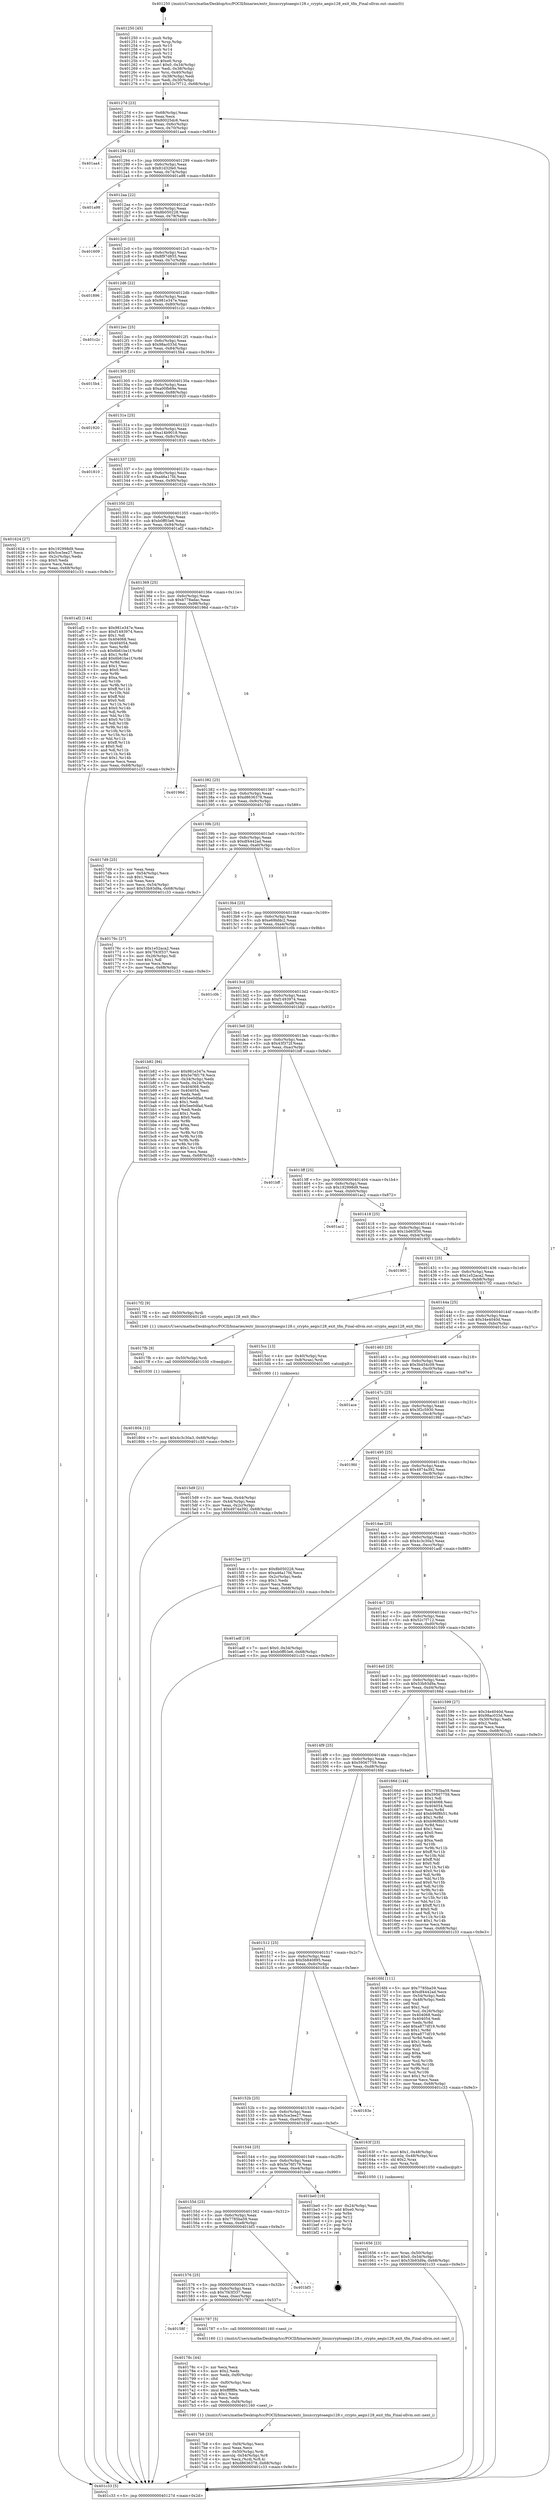 digraph "0x401250" {
  label = "0x401250 (/mnt/c/Users/mathe/Desktop/tcc/POCII/binaries/extr_linuxcryptoaegis128.c_crypto_aegis128_exit_tfm_Final-ollvm.out::main(0))"
  labelloc = "t"
  node[shape=record]

  Entry [label="",width=0.3,height=0.3,shape=circle,fillcolor=black,style=filled]
  "0x40127d" [label="{
     0x40127d [23]\l
     | [instrs]\l
     &nbsp;&nbsp;0x40127d \<+3\>: mov -0x68(%rbp),%eax\l
     &nbsp;&nbsp;0x401280 \<+2\>: mov %eax,%ecx\l
     &nbsp;&nbsp;0x401282 \<+6\>: sub $0x80025dc6,%ecx\l
     &nbsp;&nbsp;0x401288 \<+3\>: mov %eax,-0x6c(%rbp)\l
     &nbsp;&nbsp;0x40128b \<+3\>: mov %ecx,-0x70(%rbp)\l
     &nbsp;&nbsp;0x40128e \<+6\>: je 0000000000401aa4 \<main+0x854\>\l
  }"]
  "0x401aa4" [label="{
     0x401aa4\l
  }", style=dashed]
  "0x401294" [label="{
     0x401294 [22]\l
     | [instrs]\l
     &nbsp;&nbsp;0x401294 \<+5\>: jmp 0000000000401299 \<main+0x49\>\l
     &nbsp;&nbsp;0x401299 \<+3\>: mov -0x6c(%rbp),%eax\l
     &nbsp;&nbsp;0x40129c \<+5\>: sub $0x81d32fe0,%eax\l
     &nbsp;&nbsp;0x4012a1 \<+3\>: mov %eax,-0x74(%rbp)\l
     &nbsp;&nbsp;0x4012a4 \<+6\>: je 0000000000401a98 \<main+0x848\>\l
  }"]
  Exit [label="",width=0.3,height=0.3,shape=circle,fillcolor=black,style=filled,peripheries=2]
  "0x401a98" [label="{
     0x401a98\l
  }", style=dashed]
  "0x4012aa" [label="{
     0x4012aa [22]\l
     | [instrs]\l
     &nbsp;&nbsp;0x4012aa \<+5\>: jmp 00000000004012af \<main+0x5f\>\l
     &nbsp;&nbsp;0x4012af \<+3\>: mov -0x6c(%rbp),%eax\l
     &nbsp;&nbsp;0x4012b2 \<+5\>: sub $0x8b050228,%eax\l
     &nbsp;&nbsp;0x4012b7 \<+3\>: mov %eax,-0x78(%rbp)\l
     &nbsp;&nbsp;0x4012ba \<+6\>: je 0000000000401609 \<main+0x3b9\>\l
  }"]
  "0x401804" [label="{
     0x401804 [12]\l
     | [instrs]\l
     &nbsp;&nbsp;0x401804 \<+7\>: movl $0x4c3c30a3,-0x68(%rbp)\l
     &nbsp;&nbsp;0x40180b \<+5\>: jmp 0000000000401c33 \<main+0x9e3\>\l
  }"]
  "0x401609" [label="{
     0x401609\l
  }", style=dashed]
  "0x4012c0" [label="{
     0x4012c0 [22]\l
     | [instrs]\l
     &nbsp;&nbsp;0x4012c0 \<+5\>: jmp 00000000004012c5 \<main+0x75\>\l
     &nbsp;&nbsp;0x4012c5 \<+3\>: mov -0x6c(%rbp),%eax\l
     &nbsp;&nbsp;0x4012c8 \<+5\>: sub $0x8f97d855,%eax\l
     &nbsp;&nbsp;0x4012cd \<+3\>: mov %eax,-0x7c(%rbp)\l
     &nbsp;&nbsp;0x4012d0 \<+6\>: je 0000000000401896 \<main+0x646\>\l
  }"]
  "0x4017fb" [label="{
     0x4017fb [9]\l
     | [instrs]\l
     &nbsp;&nbsp;0x4017fb \<+4\>: mov -0x50(%rbp),%rdi\l
     &nbsp;&nbsp;0x4017ff \<+5\>: call 0000000000401030 \<free@plt\>\l
     | [calls]\l
     &nbsp;&nbsp;0x401030 \{1\} (unknown)\l
  }"]
  "0x401896" [label="{
     0x401896\l
  }", style=dashed]
  "0x4012d6" [label="{
     0x4012d6 [22]\l
     | [instrs]\l
     &nbsp;&nbsp;0x4012d6 \<+5\>: jmp 00000000004012db \<main+0x8b\>\l
     &nbsp;&nbsp;0x4012db \<+3\>: mov -0x6c(%rbp),%eax\l
     &nbsp;&nbsp;0x4012de \<+5\>: sub $0x981e347e,%eax\l
     &nbsp;&nbsp;0x4012e3 \<+3\>: mov %eax,-0x80(%rbp)\l
     &nbsp;&nbsp;0x4012e6 \<+6\>: je 0000000000401c2c \<main+0x9dc\>\l
  }"]
  "0x4017b8" [label="{
     0x4017b8 [33]\l
     | [instrs]\l
     &nbsp;&nbsp;0x4017b8 \<+6\>: mov -0xf4(%rbp),%ecx\l
     &nbsp;&nbsp;0x4017be \<+3\>: imul %eax,%ecx\l
     &nbsp;&nbsp;0x4017c1 \<+4\>: mov -0x50(%rbp),%rdi\l
     &nbsp;&nbsp;0x4017c5 \<+4\>: movslq -0x54(%rbp),%r8\l
     &nbsp;&nbsp;0x4017c9 \<+4\>: mov %ecx,(%rdi,%r8,4)\l
     &nbsp;&nbsp;0x4017cd \<+7\>: movl $0xd8636378,-0x68(%rbp)\l
     &nbsp;&nbsp;0x4017d4 \<+5\>: jmp 0000000000401c33 \<main+0x9e3\>\l
  }"]
  "0x401c2c" [label="{
     0x401c2c\l
  }", style=dashed]
  "0x4012ec" [label="{
     0x4012ec [25]\l
     | [instrs]\l
     &nbsp;&nbsp;0x4012ec \<+5\>: jmp 00000000004012f1 \<main+0xa1\>\l
     &nbsp;&nbsp;0x4012f1 \<+3\>: mov -0x6c(%rbp),%eax\l
     &nbsp;&nbsp;0x4012f4 \<+5\>: sub $0x98ac033d,%eax\l
     &nbsp;&nbsp;0x4012f9 \<+6\>: mov %eax,-0x84(%rbp)\l
     &nbsp;&nbsp;0x4012ff \<+6\>: je 00000000004015b4 \<main+0x364\>\l
  }"]
  "0x40178c" [label="{
     0x40178c [44]\l
     | [instrs]\l
     &nbsp;&nbsp;0x40178c \<+2\>: xor %ecx,%ecx\l
     &nbsp;&nbsp;0x40178e \<+5\>: mov $0x2,%edx\l
     &nbsp;&nbsp;0x401793 \<+6\>: mov %edx,-0xf0(%rbp)\l
     &nbsp;&nbsp;0x401799 \<+1\>: cltd\l
     &nbsp;&nbsp;0x40179a \<+6\>: mov -0xf0(%rbp),%esi\l
     &nbsp;&nbsp;0x4017a0 \<+2\>: idiv %esi\l
     &nbsp;&nbsp;0x4017a2 \<+6\>: imul $0xfffffffe,%edx,%edx\l
     &nbsp;&nbsp;0x4017a8 \<+3\>: sub $0x1,%ecx\l
     &nbsp;&nbsp;0x4017ab \<+2\>: sub %ecx,%edx\l
     &nbsp;&nbsp;0x4017ad \<+6\>: mov %edx,-0xf4(%rbp)\l
     &nbsp;&nbsp;0x4017b3 \<+5\>: call 0000000000401160 \<next_i\>\l
     | [calls]\l
     &nbsp;&nbsp;0x401160 \{1\} (/mnt/c/Users/mathe/Desktop/tcc/POCII/binaries/extr_linuxcryptoaegis128.c_crypto_aegis128_exit_tfm_Final-ollvm.out::next_i)\l
  }"]
  "0x4015b4" [label="{
     0x4015b4\l
  }", style=dashed]
  "0x401305" [label="{
     0x401305 [25]\l
     | [instrs]\l
     &nbsp;&nbsp;0x401305 \<+5\>: jmp 000000000040130a \<main+0xba\>\l
     &nbsp;&nbsp;0x40130a \<+3\>: mov -0x6c(%rbp),%eax\l
     &nbsp;&nbsp;0x40130d \<+5\>: sub $0xa00fb69e,%eax\l
     &nbsp;&nbsp;0x401312 \<+6\>: mov %eax,-0x88(%rbp)\l
     &nbsp;&nbsp;0x401318 \<+6\>: je 0000000000401920 \<main+0x6d0\>\l
  }"]
  "0x40158f" [label="{
     0x40158f\l
  }", style=dashed]
  "0x401920" [label="{
     0x401920\l
  }", style=dashed]
  "0x40131e" [label="{
     0x40131e [25]\l
     | [instrs]\l
     &nbsp;&nbsp;0x40131e \<+5\>: jmp 0000000000401323 \<main+0xd3\>\l
     &nbsp;&nbsp;0x401323 \<+3\>: mov -0x6c(%rbp),%eax\l
     &nbsp;&nbsp;0x401326 \<+5\>: sub $0xa14b9018,%eax\l
     &nbsp;&nbsp;0x40132b \<+6\>: mov %eax,-0x8c(%rbp)\l
     &nbsp;&nbsp;0x401331 \<+6\>: je 0000000000401810 \<main+0x5c0\>\l
  }"]
  "0x401787" [label="{
     0x401787 [5]\l
     | [instrs]\l
     &nbsp;&nbsp;0x401787 \<+5\>: call 0000000000401160 \<next_i\>\l
     | [calls]\l
     &nbsp;&nbsp;0x401160 \{1\} (/mnt/c/Users/mathe/Desktop/tcc/POCII/binaries/extr_linuxcryptoaegis128.c_crypto_aegis128_exit_tfm_Final-ollvm.out::next_i)\l
  }"]
  "0x401810" [label="{
     0x401810\l
  }", style=dashed]
  "0x401337" [label="{
     0x401337 [25]\l
     | [instrs]\l
     &nbsp;&nbsp;0x401337 \<+5\>: jmp 000000000040133c \<main+0xec\>\l
     &nbsp;&nbsp;0x40133c \<+3\>: mov -0x6c(%rbp),%eax\l
     &nbsp;&nbsp;0x40133f \<+5\>: sub $0xa46a17fd,%eax\l
     &nbsp;&nbsp;0x401344 \<+6\>: mov %eax,-0x90(%rbp)\l
     &nbsp;&nbsp;0x40134a \<+6\>: je 0000000000401624 \<main+0x3d4\>\l
  }"]
  "0x401576" [label="{
     0x401576 [25]\l
     | [instrs]\l
     &nbsp;&nbsp;0x401576 \<+5\>: jmp 000000000040157b \<main+0x32b\>\l
     &nbsp;&nbsp;0x40157b \<+3\>: mov -0x6c(%rbp),%eax\l
     &nbsp;&nbsp;0x40157e \<+5\>: sub $0x7f43f337,%eax\l
     &nbsp;&nbsp;0x401583 \<+6\>: mov %eax,-0xec(%rbp)\l
     &nbsp;&nbsp;0x401589 \<+6\>: je 0000000000401787 \<main+0x537\>\l
  }"]
  "0x401624" [label="{
     0x401624 [27]\l
     | [instrs]\l
     &nbsp;&nbsp;0x401624 \<+5\>: mov $0x192998d9,%eax\l
     &nbsp;&nbsp;0x401629 \<+5\>: mov $0x5ce3ee27,%ecx\l
     &nbsp;&nbsp;0x40162e \<+3\>: mov -0x2c(%rbp),%edx\l
     &nbsp;&nbsp;0x401631 \<+3\>: cmp $0x0,%edx\l
     &nbsp;&nbsp;0x401634 \<+3\>: cmove %ecx,%eax\l
     &nbsp;&nbsp;0x401637 \<+3\>: mov %eax,-0x68(%rbp)\l
     &nbsp;&nbsp;0x40163a \<+5\>: jmp 0000000000401c33 \<main+0x9e3\>\l
  }"]
  "0x401350" [label="{
     0x401350 [25]\l
     | [instrs]\l
     &nbsp;&nbsp;0x401350 \<+5\>: jmp 0000000000401355 \<main+0x105\>\l
     &nbsp;&nbsp;0x401355 \<+3\>: mov -0x6c(%rbp),%eax\l
     &nbsp;&nbsp;0x401358 \<+5\>: sub $0xb0ff03e6,%eax\l
     &nbsp;&nbsp;0x40135d \<+6\>: mov %eax,-0x94(%rbp)\l
     &nbsp;&nbsp;0x401363 \<+6\>: je 0000000000401af2 \<main+0x8a2\>\l
  }"]
  "0x401bf3" [label="{
     0x401bf3\l
  }", style=dashed]
  "0x401af2" [label="{
     0x401af2 [144]\l
     | [instrs]\l
     &nbsp;&nbsp;0x401af2 \<+5\>: mov $0x981e347e,%eax\l
     &nbsp;&nbsp;0x401af7 \<+5\>: mov $0xf1493974,%ecx\l
     &nbsp;&nbsp;0x401afc \<+2\>: mov $0x1,%dl\l
     &nbsp;&nbsp;0x401afe \<+7\>: mov 0x404068,%esi\l
     &nbsp;&nbsp;0x401b05 \<+7\>: mov 0x404054,%edi\l
     &nbsp;&nbsp;0x401b0c \<+3\>: mov %esi,%r8d\l
     &nbsp;&nbsp;0x401b0f \<+7\>: sub $0x6b61be1f,%r8d\l
     &nbsp;&nbsp;0x401b16 \<+4\>: sub $0x1,%r8d\l
     &nbsp;&nbsp;0x401b1a \<+7\>: add $0x6b61be1f,%r8d\l
     &nbsp;&nbsp;0x401b21 \<+4\>: imul %r8d,%esi\l
     &nbsp;&nbsp;0x401b25 \<+3\>: and $0x1,%esi\l
     &nbsp;&nbsp;0x401b28 \<+3\>: cmp $0x0,%esi\l
     &nbsp;&nbsp;0x401b2b \<+4\>: sete %r9b\l
     &nbsp;&nbsp;0x401b2f \<+3\>: cmp $0xa,%edi\l
     &nbsp;&nbsp;0x401b32 \<+4\>: setl %r10b\l
     &nbsp;&nbsp;0x401b36 \<+3\>: mov %r9b,%r11b\l
     &nbsp;&nbsp;0x401b39 \<+4\>: xor $0xff,%r11b\l
     &nbsp;&nbsp;0x401b3d \<+3\>: mov %r10b,%bl\l
     &nbsp;&nbsp;0x401b40 \<+3\>: xor $0xff,%bl\l
     &nbsp;&nbsp;0x401b43 \<+3\>: xor $0x0,%dl\l
     &nbsp;&nbsp;0x401b46 \<+3\>: mov %r11b,%r14b\l
     &nbsp;&nbsp;0x401b49 \<+4\>: and $0x0,%r14b\l
     &nbsp;&nbsp;0x401b4d \<+3\>: and %dl,%r9b\l
     &nbsp;&nbsp;0x401b50 \<+3\>: mov %bl,%r15b\l
     &nbsp;&nbsp;0x401b53 \<+4\>: and $0x0,%r15b\l
     &nbsp;&nbsp;0x401b57 \<+3\>: and %dl,%r10b\l
     &nbsp;&nbsp;0x401b5a \<+3\>: or %r9b,%r14b\l
     &nbsp;&nbsp;0x401b5d \<+3\>: or %r10b,%r15b\l
     &nbsp;&nbsp;0x401b60 \<+3\>: xor %r15b,%r14b\l
     &nbsp;&nbsp;0x401b63 \<+3\>: or %bl,%r11b\l
     &nbsp;&nbsp;0x401b66 \<+4\>: xor $0xff,%r11b\l
     &nbsp;&nbsp;0x401b6a \<+3\>: or $0x0,%dl\l
     &nbsp;&nbsp;0x401b6d \<+3\>: and %dl,%r11b\l
     &nbsp;&nbsp;0x401b70 \<+3\>: or %r11b,%r14b\l
     &nbsp;&nbsp;0x401b73 \<+4\>: test $0x1,%r14b\l
     &nbsp;&nbsp;0x401b77 \<+3\>: cmovne %ecx,%eax\l
     &nbsp;&nbsp;0x401b7a \<+3\>: mov %eax,-0x68(%rbp)\l
     &nbsp;&nbsp;0x401b7d \<+5\>: jmp 0000000000401c33 \<main+0x9e3\>\l
  }"]
  "0x401369" [label="{
     0x401369 [25]\l
     | [instrs]\l
     &nbsp;&nbsp;0x401369 \<+5\>: jmp 000000000040136e \<main+0x11e\>\l
     &nbsp;&nbsp;0x40136e \<+3\>: mov -0x6c(%rbp),%eax\l
     &nbsp;&nbsp;0x401371 \<+5\>: sub $0xb778adac,%eax\l
     &nbsp;&nbsp;0x401376 \<+6\>: mov %eax,-0x98(%rbp)\l
     &nbsp;&nbsp;0x40137c \<+6\>: je 000000000040196d \<main+0x71d\>\l
  }"]
  "0x40155d" [label="{
     0x40155d [25]\l
     | [instrs]\l
     &nbsp;&nbsp;0x40155d \<+5\>: jmp 0000000000401562 \<main+0x312\>\l
     &nbsp;&nbsp;0x401562 \<+3\>: mov -0x6c(%rbp),%eax\l
     &nbsp;&nbsp;0x401565 \<+5\>: sub $0x7785ba59,%eax\l
     &nbsp;&nbsp;0x40156a \<+6\>: mov %eax,-0xe8(%rbp)\l
     &nbsp;&nbsp;0x401570 \<+6\>: je 0000000000401bf3 \<main+0x9a3\>\l
  }"]
  "0x40196d" [label="{
     0x40196d\l
  }", style=dashed]
  "0x401382" [label="{
     0x401382 [25]\l
     | [instrs]\l
     &nbsp;&nbsp;0x401382 \<+5\>: jmp 0000000000401387 \<main+0x137\>\l
     &nbsp;&nbsp;0x401387 \<+3\>: mov -0x6c(%rbp),%eax\l
     &nbsp;&nbsp;0x40138a \<+5\>: sub $0xd8636378,%eax\l
     &nbsp;&nbsp;0x40138f \<+6\>: mov %eax,-0x9c(%rbp)\l
     &nbsp;&nbsp;0x401395 \<+6\>: je 00000000004017d9 \<main+0x589\>\l
  }"]
  "0x401be0" [label="{
     0x401be0 [19]\l
     | [instrs]\l
     &nbsp;&nbsp;0x401be0 \<+3\>: mov -0x24(%rbp),%eax\l
     &nbsp;&nbsp;0x401be3 \<+7\>: add $0xe0,%rsp\l
     &nbsp;&nbsp;0x401bea \<+1\>: pop %rbx\l
     &nbsp;&nbsp;0x401beb \<+2\>: pop %r12\l
     &nbsp;&nbsp;0x401bed \<+2\>: pop %r14\l
     &nbsp;&nbsp;0x401bef \<+2\>: pop %r15\l
     &nbsp;&nbsp;0x401bf1 \<+1\>: pop %rbp\l
     &nbsp;&nbsp;0x401bf2 \<+1\>: ret\l
  }"]
  "0x4017d9" [label="{
     0x4017d9 [25]\l
     | [instrs]\l
     &nbsp;&nbsp;0x4017d9 \<+2\>: xor %eax,%eax\l
     &nbsp;&nbsp;0x4017db \<+3\>: mov -0x54(%rbp),%ecx\l
     &nbsp;&nbsp;0x4017de \<+3\>: sub $0x1,%eax\l
     &nbsp;&nbsp;0x4017e1 \<+2\>: sub %eax,%ecx\l
     &nbsp;&nbsp;0x4017e3 \<+3\>: mov %ecx,-0x54(%rbp)\l
     &nbsp;&nbsp;0x4017e6 \<+7\>: movl $0x53b93d9a,-0x68(%rbp)\l
     &nbsp;&nbsp;0x4017ed \<+5\>: jmp 0000000000401c33 \<main+0x9e3\>\l
  }"]
  "0x40139b" [label="{
     0x40139b [25]\l
     | [instrs]\l
     &nbsp;&nbsp;0x40139b \<+5\>: jmp 00000000004013a0 \<main+0x150\>\l
     &nbsp;&nbsp;0x4013a0 \<+3\>: mov -0x6c(%rbp),%eax\l
     &nbsp;&nbsp;0x4013a3 \<+5\>: sub $0xdf4442ad,%eax\l
     &nbsp;&nbsp;0x4013a8 \<+6\>: mov %eax,-0xa0(%rbp)\l
     &nbsp;&nbsp;0x4013ae \<+6\>: je 000000000040176c \<main+0x51c\>\l
  }"]
  "0x401656" [label="{
     0x401656 [23]\l
     | [instrs]\l
     &nbsp;&nbsp;0x401656 \<+4\>: mov %rax,-0x50(%rbp)\l
     &nbsp;&nbsp;0x40165a \<+7\>: movl $0x0,-0x54(%rbp)\l
     &nbsp;&nbsp;0x401661 \<+7\>: movl $0x53b93d9a,-0x68(%rbp)\l
     &nbsp;&nbsp;0x401668 \<+5\>: jmp 0000000000401c33 \<main+0x9e3\>\l
  }"]
  "0x40176c" [label="{
     0x40176c [27]\l
     | [instrs]\l
     &nbsp;&nbsp;0x40176c \<+5\>: mov $0x1e52aca2,%eax\l
     &nbsp;&nbsp;0x401771 \<+5\>: mov $0x7f43f337,%ecx\l
     &nbsp;&nbsp;0x401776 \<+3\>: mov -0x26(%rbp),%dl\l
     &nbsp;&nbsp;0x401779 \<+3\>: test $0x1,%dl\l
     &nbsp;&nbsp;0x40177c \<+3\>: cmovne %ecx,%eax\l
     &nbsp;&nbsp;0x40177f \<+3\>: mov %eax,-0x68(%rbp)\l
     &nbsp;&nbsp;0x401782 \<+5\>: jmp 0000000000401c33 \<main+0x9e3\>\l
  }"]
  "0x4013b4" [label="{
     0x4013b4 [25]\l
     | [instrs]\l
     &nbsp;&nbsp;0x4013b4 \<+5\>: jmp 00000000004013b9 \<main+0x169\>\l
     &nbsp;&nbsp;0x4013b9 \<+3\>: mov -0x6c(%rbp),%eax\l
     &nbsp;&nbsp;0x4013bc \<+5\>: sub $0xe69bfdc2,%eax\l
     &nbsp;&nbsp;0x4013c1 \<+6\>: mov %eax,-0xa4(%rbp)\l
     &nbsp;&nbsp;0x4013c7 \<+6\>: je 0000000000401c0b \<main+0x9bb\>\l
  }"]
  "0x401544" [label="{
     0x401544 [25]\l
     | [instrs]\l
     &nbsp;&nbsp;0x401544 \<+5\>: jmp 0000000000401549 \<main+0x2f9\>\l
     &nbsp;&nbsp;0x401549 \<+3\>: mov -0x6c(%rbp),%eax\l
     &nbsp;&nbsp;0x40154c \<+5\>: sub $0x5e76f179,%eax\l
     &nbsp;&nbsp;0x401551 \<+6\>: mov %eax,-0xe4(%rbp)\l
     &nbsp;&nbsp;0x401557 \<+6\>: je 0000000000401be0 \<main+0x990\>\l
  }"]
  "0x401c0b" [label="{
     0x401c0b\l
  }", style=dashed]
  "0x4013cd" [label="{
     0x4013cd [25]\l
     | [instrs]\l
     &nbsp;&nbsp;0x4013cd \<+5\>: jmp 00000000004013d2 \<main+0x182\>\l
     &nbsp;&nbsp;0x4013d2 \<+3\>: mov -0x6c(%rbp),%eax\l
     &nbsp;&nbsp;0x4013d5 \<+5\>: sub $0xf1493974,%eax\l
     &nbsp;&nbsp;0x4013da \<+6\>: mov %eax,-0xa8(%rbp)\l
     &nbsp;&nbsp;0x4013e0 \<+6\>: je 0000000000401b82 \<main+0x932\>\l
  }"]
  "0x40163f" [label="{
     0x40163f [23]\l
     | [instrs]\l
     &nbsp;&nbsp;0x40163f \<+7\>: movl $0x1,-0x48(%rbp)\l
     &nbsp;&nbsp;0x401646 \<+4\>: movslq -0x48(%rbp),%rax\l
     &nbsp;&nbsp;0x40164a \<+4\>: shl $0x2,%rax\l
     &nbsp;&nbsp;0x40164e \<+3\>: mov %rax,%rdi\l
     &nbsp;&nbsp;0x401651 \<+5\>: call 0000000000401050 \<malloc@plt\>\l
     | [calls]\l
     &nbsp;&nbsp;0x401050 \{1\} (unknown)\l
  }"]
  "0x401b82" [label="{
     0x401b82 [94]\l
     | [instrs]\l
     &nbsp;&nbsp;0x401b82 \<+5\>: mov $0x981e347e,%eax\l
     &nbsp;&nbsp;0x401b87 \<+5\>: mov $0x5e76f179,%ecx\l
     &nbsp;&nbsp;0x401b8c \<+3\>: mov -0x34(%rbp),%edx\l
     &nbsp;&nbsp;0x401b8f \<+3\>: mov %edx,-0x24(%rbp)\l
     &nbsp;&nbsp;0x401b92 \<+7\>: mov 0x404068,%edx\l
     &nbsp;&nbsp;0x401b99 \<+7\>: mov 0x404054,%esi\l
     &nbsp;&nbsp;0x401ba0 \<+2\>: mov %edx,%edi\l
     &nbsp;&nbsp;0x401ba2 \<+6\>: add $0x5ee0dfad,%edi\l
     &nbsp;&nbsp;0x401ba8 \<+3\>: sub $0x1,%edi\l
     &nbsp;&nbsp;0x401bab \<+6\>: sub $0x5ee0dfad,%edi\l
     &nbsp;&nbsp;0x401bb1 \<+3\>: imul %edi,%edx\l
     &nbsp;&nbsp;0x401bb4 \<+3\>: and $0x1,%edx\l
     &nbsp;&nbsp;0x401bb7 \<+3\>: cmp $0x0,%edx\l
     &nbsp;&nbsp;0x401bba \<+4\>: sete %r8b\l
     &nbsp;&nbsp;0x401bbe \<+3\>: cmp $0xa,%esi\l
     &nbsp;&nbsp;0x401bc1 \<+4\>: setl %r9b\l
     &nbsp;&nbsp;0x401bc5 \<+3\>: mov %r8b,%r10b\l
     &nbsp;&nbsp;0x401bc8 \<+3\>: and %r9b,%r10b\l
     &nbsp;&nbsp;0x401bcb \<+3\>: xor %r9b,%r8b\l
     &nbsp;&nbsp;0x401bce \<+3\>: or %r8b,%r10b\l
     &nbsp;&nbsp;0x401bd1 \<+4\>: test $0x1,%r10b\l
     &nbsp;&nbsp;0x401bd5 \<+3\>: cmovne %ecx,%eax\l
     &nbsp;&nbsp;0x401bd8 \<+3\>: mov %eax,-0x68(%rbp)\l
     &nbsp;&nbsp;0x401bdb \<+5\>: jmp 0000000000401c33 \<main+0x9e3\>\l
  }"]
  "0x4013e6" [label="{
     0x4013e6 [25]\l
     | [instrs]\l
     &nbsp;&nbsp;0x4013e6 \<+5\>: jmp 00000000004013eb \<main+0x19b\>\l
     &nbsp;&nbsp;0x4013eb \<+3\>: mov -0x6c(%rbp),%eax\l
     &nbsp;&nbsp;0x4013ee \<+5\>: sub $0x43f372f,%eax\l
     &nbsp;&nbsp;0x4013f3 \<+6\>: mov %eax,-0xac(%rbp)\l
     &nbsp;&nbsp;0x4013f9 \<+6\>: je 0000000000401bff \<main+0x9af\>\l
  }"]
  "0x40152b" [label="{
     0x40152b [25]\l
     | [instrs]\l
     &nbsp;&nbsp;0x40152b \<+5\>: jmp 0000000000401530 \<main+0x2e0\>\l
     &nbsp;&nbsp;0x401530 \<+3\>: mov -0x6c(%rbp),%eax\l
     &nbsp;&nbsp;0x401533 \<+5\>: sub $0x5ce3ee27,%eax\l
     &nbsp;&nbsp;0x401538 \<+6\>: mov %eax,-0xe0(%rbp)\l
     &nbsp;&nbsp;0x40153e \<+6\>: je 000000000040163f \<main+0x3ef\>\l
  }"]
  "0x401bff" [label="{
     0x401bff\l
  }", style=dashed]
  "0x4013ff" [label="{
     0x4013ff [25]\l
     | [instrs]\l
     &nbsp;&nbsp;0x4013ff \<+5\>: jmp 0000000000401404 \<main+0x1b4\>\l
     &nbsp;&nbsp;0x401404 \<+3\>: mov -0x6c(%rbp),%eax\l
     &nbsp;&nbsp;0x401407 \<+5\>: sub $0x192998d9,%eax\l
     &nbsp;&nbsp;0x40140c \<+6\>: mov %eax,-0xb0(%rbp)\l
     &nbsp;&nbsp;0x401412 \<+6\>: je 0000000000401ac2 \<main+0x872\>\l
  }"]
  "0x40183e" [label="{
     0x40183e\l
  }", style=dashed]
  "0x401ac2" [label="{
     0x401ac2\l
  }", style=dashed]
  "0x401418" [label="{
     0x401418 [25]\l
     | [instrs]\l
     &nbsp;&nbsp;0x401418 \<+5\>: jmp 000000000040141d \<main+0x1cd\>\l
     &nbsp;&nbsp;0x40141d \<+3\>: mov -0x6c(%rbp),%eax\l
     &nbsp;&nbsp;0x401420 \<+5\>: sub $0x1bd65f30,%eax\l
     &nbsp;&nbsp;0x401425 \<+6\>: mov %eax,-0xb4(%rbp)\l
     &nbsp;&nbsp;0x40142b \<+6\>: je 0000000000401905 \<main+0x6b5\>\l
  }"]
  "0x401512" [label="{
     0x401512 [25]\l
     | [instrs]\l
     &nbsp;&nbsp;0x401512 \<+5\>: jmp 0000000000401517 \<main+0x2c7\>\l
     &nbsp;&nbsp;0x401517 \<+3\>: mov -0x6c(%rbp),%eax\l
     &nbsp;&nbsp;0x40151a \<+5\>: sub $0x5b840895,%eax\l
     &nbsp;&nbsp;0x40151f \<+6\>: mov %eax,-0xdc(%rbp)\l
     &nbsp;&nbsp;0x401525 \<+6\>: je 000000000040183e \<main+0x5ee\>\l
  }"]
  "0x401905" [label="{
     0x401905\l
  }", style=dashed]
  "0x401431" [label="{
     0x401431 [25]\l
     | [instrs]\l
     &nbsp;&nbsp;0x401431 \<+5\>: jmp 0000000000401436 \<main+0x1e6\>\l
     &nbsp;&nbsp;0x401436 \<+3\>: mov -0x6c(%rbp),%eax\l
     &nbsp;&nbsp;0x401439 \<+5\>: sub $0x1e52aca2,%eax\l
     &nbsp;&nbsp;0x40143e \<+6\>: mov %eax,-0xb8(%rbp)\l
     &nbsp;&nbsp;0x401444 \<+6\>: je 00000000004017f2 \<main+0x5a2\>\l
  }"]
  "0x4016fd" [label="{
     0x4016fd [111]\l
     | [instrs]\l
     &nbsp;&nbsp;0x4016fd \<+5\>: mov $0x7785ba59,%eax\l
     &nbsp;&nbsp;0x401702 \<+5\>: mov $0xdf4442ad,%ecx\l
     &nbsp;&nbsp;0x401707 \<+3\>: mov -0x54(%rbp),%edx\l
     &nbsp;&nbsp;0x40170a \<+3\>: cmp -0x48(%rbp),%edx\l
     &nbsp;&nbsp;0x40170d \<+4\>: setl %sil\l
     &nbsp;&nbsp;0x401711 \<+4\>: and $0x1,%sil\l
     &nbsp;&nbsp;0x401715 \<+4\>: mov %sil,-0x26(%rbp)\l
     &nbsp;&nbsp;0x401719 \<+7\>: mov 0x404068,%edx\l
     &nbsp;&nbsp;0x401720 \<+7\>: mov 0x404054,%edi\l
     &nbsp;&nbsp;0x401727 \<+3\>: mov %edx,%r8d\l
     &nbsp;&nbsp;0x40172a \<+7\>: add $0xa877df19,%r8d\l
     &nbsp;&nbsp;0x401731 \<+4\>: sub $0x1,%r8d\l
     &nbsp;&nbsp;0x401735 \<+7\>: sub $0xa877df19,%r8d\l
     &nbsp;&nbsp;0x40173c \<+4\>: imul %r8d,%edx\l
     &nbsp;&nbsp;0x401740 \<+3\>: and $0x1,%edx\l
     &nbsp;&nbsp;0x401743 \<+3\>: cmp $0x0,%edx\l
     &nbsp;&nbsp;0x401746 \<+4\>: sete %sil\l
     &nbsp;&nbsp;0x40174a \<+3\>: cmp $0xa,%edi\l
     &nbsp;&nbsp;0x40174d \<+4\>: setl %r9b\l
     &nbsp;&nbsp;0x401751 \<+3\>: mov %sil,%r10b\l
     &nbsp;&nbsp;0x401754 \<+3\>: and %r9b,%r10b\l
     &nbsp;&nbsp;0x401757 \<+3\>: xor %r9b,%sil\l
     &nbsp;&nbsp;0x40175a \<+3\>: or %sil,%r10b\l
     &nbsp;&nbsp;0x40175d \<+4\>: test $0x1,%r10b\l
     &nbsp;&nbsp;0x401761 \<+3\>: cmovne %ecx,%eax\l
     &nbsp;&nbsp;0x401764 \<+3\>: mov %eax,-0x68(%rbp)\l
     &nbsp;&nbsp;0x401767 \<+5\>: jmp 0000000000401c33 \<main+0x9e3\>\l
  }"]
  "0x4017f2" [label="{
     0x4017f2 [9]\l
     | [instrs]\l
     &nbsp;&nbsp;0x4017f2 \<+4\>: mov -0x50(%rbp),%rdi\l
     &nbsp;&nbsp;0x4017f6 \<+5\>: call 0000000000401240 \<crypto_aegis128_exit_tfm\>\l
     | [calls]\l
     &nbsp;&nbsp;0x401240 \{1\} (/mnt/c/Users/mathe/Desktop/tcc/POCII/binaries/extr_linuxcryptoaegis128.c_crypto_aegis128_exit_tfm_Final-ollvm.out::crypto_aegis128_exit_tfm)\l
  }"]
  "0x40144a" [label="{
     0x40144a [25]\l
     | [instrs]\l
     &nbsp;&nbsp;0x40144a \<+5\>: jmp 000000000040144f \<main+0x1ff\>\l
     &nbsp;&nbsp;0x40144f \<+3\>: mov -0x6c(%rbp),%eax\l
     &nbsp;&nbsp;0x401452 \<+5\>: sub $0x34e4040d,%eax\l
     &nbsp;&nbsp;0x401457 \<+6\>: mov %eax,-0xbc(%rbp)\l
     &nbsp;&nbsp;0x40145d \<+6\>: je 00000000004015cc \<main+0x37c\>\l
  }"]
  "0x4014f9" [label="{
     0x4014f9 [25]\l
     | [instrs]\l
     &nbsp;&nbsp;0x4014f9 \<+5\>: jmp 00000000004014fe \<main+0x2ae\>\l
     &nbsp;&nbsp;0x4014fe \<+3\>: mov -0x6c(%rbp),%eax\l
     &nbsp;&nbsp;0x401501 \<+5\>: sub $0x59567759,%eax\l
     &nbsp;&nbsp;0x401506 \<+6\>: mov %eax,-0xd8(%rbp)\l
     &nbsp;&nbsp;0x40150c \<+6\>: je 00000000004016fd \<main+0x4ad\>\l
  }"]
  "0x4015cc" [label="{
     0x4015cc [13]\l
     | [instrs]\l
     &nbsp;&nbsp;0x4015cc \<+4\>: mov -0x40(%rbp),%rax\l
     &nbsp;&nbsp;0x4015d0 \<+4\>: mov 0x8(%rax),%rdi\l
     &nbsp;&nbsp;0x4015d4 \<+5\>: call 0000000000401060 \<atoi@plt\>\l
     | [calls]\l
     &nbsp;&nbsp;0x401060 \{1\} (unknown)\l
  }"]
  "0x401463" [label="{
     0x401463 [25]\l
     | [instrs]\l
     &nbsp;&nbsp;0x401463 \<+5\>: jmp 0000000000401468 \<main+0x218\>\l
     &nbsp;&nbsp;0x401468 \<+3\>: mov -0x6c(%rbp),%eax\l
     &nbsp;&nbsp;0x40146b \<+5\>: sub $0x3b454c09,%eax\l
     &nbsp;&nbsp;0x401470 \<+6\>: mov %eax,-0xc0(%rbp)\l
     &nbsp;&nbsp;0x401476 \<+6\>: je 0000000000401ace \<main+0x87e\>\l
  }"]
  "0x40166d" [label="{
     0x40166d [144]\l
     | [instrs]\l
     &nbsp;&nbsp;0x40166d \<+5\>: mov $0x7785ba59,%eax\l
     &nbsp;&nbsp;0x401672 \<+5\>: mov $0x59567759,%ecx\l
     &nbsp;&nbsp;0x401677 \<+2\>: mov $0x1,%dl\l
     &nbsp;&nbsp;0x401679 \<+7\>: mov 0x404068,%esi\l
     &nbsp;&nbsp;0x401680 \<+7\>: mov 0x404054,%edi\l
     &nbsp;&nbsp;0x401687 \<+3\>: mov %esi,%r8d\l
     &nbsp;&nbsp;0x40168a \<+7\>: add $0xb96f8b51,%r8d\l
     &nbsp;&nbsp;0x401691 \<+4\>: sub $0x1,%r8d\l
     &nbsp;&nbsp;0x401695 \<+7\>: sub $0xb96f8b51,%r8d\l
     &nbsp;&nbsp;0x40169c \<+4\>: imul %r8d,%esi\l
     &nbsp;&nbsp;0x4016a0 \<+3\>: and $0x1,%esi\l
     &nbsp;&nbsp;0x4016a3 \<+3\>: cmp $0x0,%esi\l
     &nbsp;&nbsp;0x4016a6 \<+4\>: sete %r9b\l
     &nbsp;&nbsp;0x4016aa \<+3\>: cmp $0xa,%edi\l
     &nbsp;&nbsp;0x4016ad \<+4\>: setl %r10b\l
     &nbsp;&nbsp;0x4016b1 \<+3\>: mov %r9b,%r11b\l
     &nbsp;&nbsp;0x4016b4 \<+4\>: xor $0xff,%r11b\l
     &nbsp;&nbsp;0x4016b8 \<+3\>: mov %r10b,%bl\l
     &nbsp;&nbsp;0x4016bb \<+3\>: xor $0xff,%bl\l
     &nbsp;&nbsp;0x4016be \<+3\>: xor $0x0,%dl\l
     &nbsp;&nbsp;0x4016c1 \<+3\>: mov %r11b,%r14b\l
     &nbsp;&nbsp;0x4016c4 \<+4\>: and $0x0,%r14b\l
     &nbsp;&nbsp;0x4016c8 \<+3\>: and %dl,%r9b\l
     &nbsp;&nbsp;0x4016cb \<+3\>: mov %bl,%r15b\l
     &nbsp;&nbsp;0x4016ce \<+4\>: and $0x0,%r15b\l
     &nbsp;&nbsp;0x4016d2 \<+3\>: and %dl,%r10b\l
     &nbsp;&nbsp;0x4016d5 \<+3\>: or %r9b,%r14b\l
     &nbsp;&nbsp;0x4016d8 \<+3\>: or %r10b,%r15b\l
     &nbsp;&nbsp;0x4016db \<+3\>: xor %r15b,%r14b\l
     &nbsp;&nbsp;0x4016de \<+3\>: or %bl,%r11b\l
     &nbsp;&nbsp;0x4016e1 \<+4\>: xor $0xff,%r11b\l
     &nbsp;&nbsp;0x4016e5 \<+3\>: or $0x0,%dl\l
     &nbsp;&nbsp;0x4016e8 \<+3\>: and %dl,%r11b\l
     &nbsp;&nbsp;0x4016eb \<+3\>: or %r11b,%r14b\l
     &nbsp;&nbsp;0x4016ee \<+4\>: test $0x1,%r14b\l
     &nbsp;&nbsp;0x4016f2 \<+3\>: cmovne %ecx,%eax\l
     &nbsp;&nbsp;0x4016f5 \<+3\>: mov %eax,-0x68(%rbp)\l
     &nbsp;&nbsp;0x4016f8 \<+5\>: jmp 0000000000401c33 \<main+0x9e3\>\l
  }"]
  "0x401ace" [label="{
     0x401ace\l
  }", style=dashed]
  "0x40147c" [label="{
     0x40147c [25]\l
     | [instrs]\l
     &nbsp;&nbsp;0x40147c \<+5\>: jmp 0000000000401481 \<main+0x231\>\l
     &nbsp;&nbsp;0x401481 \<+3\>: mov -0x6c(%rbp),%eax\l
     &nbsp;&nbsp;0x401484 \<+5\>: sub $0x3f2c5930,%eax\l
     &nbsp;&nbsp;0x401489 \<+6\>: mov %eax,-0xc4(%rbp)\l
     &nbsp;&nbsp;0x40148f \<+6\>: je 00000000004019fd \<main+0x7ad\>\l
  }"]
  "0x4015d9" [label="{
     0x4015d9 [21]\l
     | [instrs]\l
     &nbsp;&nbsp;0x4015d9 \<+3\>: mov %eax,-0x44(%rbp)\l
     &nbsp;&nbsp;0x4015dc \<+3\>: mov -0x44(%rbp),%eax\l
     &nbsp;&nbsp;0x4015df \<+3\>: mov %eax,-0x2c(%rbp)\l
     &nbsp;&nbsp;0x4015e2 \<+7\>: movl $0x4974a392,-0x68(%rbp)\l
     &nbsp;&nbsp;0x4015e9 \<+5\>: jmp 0000000000401c33 \<main+0x9e3\>\l
  }"]
  "0x4019fd" [label="{
     0x4019fd\l
  }", style=dashed]
  "0x401495" [label="{
     0x401495 [25]\l
     | [instrs]\l
     &nbsp;&nbsp;0x401495 \<+5\>: jmp 000000000040149a \<main+0x24a\>\l
     &nbsp;&nbsp;0x40149a \<+3\>: mov -0x6c(%rbp),%eax\l
     &nbsp;&nbsp;0x40149d \<+5\>: sub $0x4974a392,%eax\l
     &nbsp;&nbsp;0x4014a2 \<+6\>: mov %eax,-0xc8(%rbp)\l
     &nbsp;&nbsp;0x4014a8 \<+6\>: je 00000000004015ee \<main+0x39e\>\l
  }"]
  "0x401250" [label="{
     0x401250 [45]\l
     | [instrs]\l
     &nbsp;&nbsp;0x401250 \<+1\>: push %rbp\l
     &nbsp;&nbsp;0x401251 \<+3\>: mov %rsp,%rbp\l
     &nbsp;&nbsp;0x401254 \<+2\>: push %r15\l
     &nbsp;&nbsp;0x401256 \<+2\>: push %r14\l
     &nbsp;&nbsp;0x401258 \<+2\>: push %r12\l
     &nbsp;&nbsp;0x40125a \<+1\>: push %rbx\l
     &nbsp;&nbsp;0x40125b \<+7\>: sub $0xe0,%rsp\l
     &nbsp;&nbsp;0x401262 \<+7\>: movl $0x0,-0x34(%rbp)\l
     &nbsp;&nbsp;0x401269 \<+3\>: mov %edi,-0x38(%rbp)\l
     &nbsp;&nbsp;0x40126c \<+4\>: mov %rsi,-0x40(%rbp)\l
     &nbsp;&nbsp;0x401270 \<+3\>: mov -0x38(%rbp),%edi\l
     &nbsp;&nbsp;0x401273 \<+3\>: mov %edi,-0x30(%rbp)\l
     &nbsp;&nbsp;0x401276 \<+7\>: movl $0x52c7f712,-0x68(%rbp)\l
  }"]
  "0x4015ee" [label="{
     0x4015ee [27]\l
     | [instrs]\l
     &nbsp;&nbsp;0x4015ee \<+5\>: mov $0x8b050228,%eax\l
     &nbsp;&nbsp;0x4015f3 \<+5\>: mov $0xa46a17fd,%ecx\l
     &nbsp;&nbsp;0x4015f8 \<+3\>: mov -0x2c(%rbp),%edx\l
     &nbsp;&nbsp;0x4015fb \<+3\>: cmp $0x1,%edx\l
     &nbsp;&nbsp;0x4015fe \<+3\>: cmovl %ecx,%eax\l
     &nbsp;&nbsp;0x401601 \<+3\>: mov %eax,-0x68(%rbp)\l
     &nbsp;&nbsp;0x401604 \<+5\>: jmp 0000000000401c33 \<main+0x9e3\>\l
  }"]
  "0x4014ae" [label="{
     0x4014ae [25]\l
     | [instrs]\l
     &nbsp;&nbsp;0x4014ae \<+5\>: jmp 00000000004014b3 \<main+0x263\>\l
     &nbsp;&nbsp;0x4014b3 \<+3\>: mov -0x6c(%rbp),%eax\l
     &nbsp;&nbsp;0x4014b6 \<+5\>: sub $0x4c3c30a3,%eax\l
     &nbsp;&nbsp;0x4014bb \<+6\>: mov %eax,-0xcc(%rbp)\l
     &nbsp;&nbsp;0x4014c1 \<+6\>: je 0000000000401adf \<main+0x88f\>\l
  }"]
  "0x401c33" [label="{
     0x401c33 [5]\l
     | [instrs]\l
     &nbsp;&nbsp;0x401c33 \<+5\>: jmp 000000000040127d \<main+0x2d\>\l
  }"]
  "0x401adf" [label="{
     0x401adf [19]\l
     | [instrs]\l
     &nbsp;&nbsp;0x401adf \<+7\>: movl $0x0,-0x34(%rbp)\l
     &nbsp;&nbsp;0x401ae6 \<+7\>: movl $0xb0ff03e6,-0x68(%rbp)\l
     &nbsp;&nbsp;0x401aed \<+5\>: jmp 0000000000401c33 \<main+0x9e3\>\l
  }"]
  "0x4014c7" [label="{
     0x4014c7 [25]\l
     | [instrs]\l
     &nbsp;&nbsp;0x4014c7 \<+5\>: jmp 00000000004014cc \<main+0x27c\>\l
     &nbsp;&nbsp;0x4014cc \<+3\>: mov -0x6c(%rbp),%eax\l
     &nbsp;&nbsp;0x4014cf \<+5\>: sub $0x52c7f712,%eax\l
     &nbsp;&nbsp;0x4014d4 \<+6\>: mov %eax,-0xd0(%rbp)\l
     &nbsp;&nbsp;0x4014da \<+6\>: je 0000000000401599 \<main+0x349\>\l
  }"]
  "0x4014e0" [label="{
     0x4014e0 [25]\l
     | [instrs]\l
     &nbsp;&nbsp;0x4014e0 \<+5\>: jmp 00000000004014e5 \<main+0x295\>\l
     &nbsp;&nbsp;0x4014e5 \<+3\>: mov -0x6c(%rbp),%eax\l
     &nbsp;&nbsp;0x4014e8 \<+5\>: sub $0x53b93d9a,%eax\l
     &nbsp;&nbsp;0x4014ed \<+6\>: mov %eax,-0xd4(%rbp)\l
     &nbsp;&nbsp;0x4014f3 \<+6\>: je 000000000040166d \<main+0x41d\>\l
  }"]
  "0x401599" [label="{
     0x401599 [27]\l
     | [instrs]\l
     &nbsp;&nbsp;0x401599 \<+5\>: mov $0x34e4040d,%eax\l
     &nbsp;&nbsp;0x40159e \<+5\>: mov $0x98ac033d,%ecx\l
     &nbsp;&nbsp;0x4015a3 \<+3\>: mov -0x30(%rbp),%edx\l
     &nbsp;&nbsp;0x4015a6 \<+3\>: cmp $0x2,%edx\l
     &nbsp;&nbsp;0x4015a9 \<+3\>: cmovne %ecx,%eax\l
     &nbsp;&nbsp;0x4015ac \<+3\>: mov %eax,-0x68(%rbp)\l
     &nbsp;&nbsp;0x4015af \<+5\>: jmp 0000000000401c33 \<main+0x9e3\>\l
  }"]
  Entry -> "0x401250" [label=" 1"]
  "0x40127d" -> "0x401aa4" [label=" 0"]
  "0x40127d" -> "0x401294" [label=" 18"]
  "0x401be0" -> Exit [label=" 1"]
  "0x401294" -> "0x401a98" [label=" 0"]
  "0x401294" -> "0x4012aa" [label=" 18"]
  "0x401b82" -> "0x401c33" [label=" 1"]
  "0x4012aa" -> "0x401609" [label=" 0"]
  "0x4012aa" -> "0x4012c0" [label=" 18"]
  "0x401af2" -> "0x401c33" [label=" 1"]
  "0x4012c0" -> "0x401896" [label=" 0"]
  "0x4012c0" -> "0x4012d6" [label=" 18"]
  "0x401adf" -> "0x401c33" [label=" 1"]
  "0x4012d6" -> "0x401c2c" [label=" 0"]
  "0x4012d6" -> "0x4012ec" [label=" 18"]
  "0x401804" -> "0x401c33" [label=" 1"]
  "0x4012ec" -> "0x4015b4" [label=" 0"]
  "0x4012ec" -> "0x401305" [label=" 18"]
  "0x4017fb" -> "0x401804" [label=" 1"]
  "0x401305" -> "0x401920" [label=" 0"]
  "0x401305" -> "0x40131e" [label=" 18"]
  "0x4017f2" -> "0x4017fb" [label=" 1"]
  "0x40131e" -> "0x401810" [label=" 0"]
  "0x40131e" -> "0x401337" [label=" 18"]
  "0x4017d9" -> "0x401c33" [label=" 1"]
  "0x401337" -> "0x401624" [label=" 1"]
  "0x401337" -> "0x401350" [label=" 17"]
  "0x40178c" -> "0x4017b8" [label=" 1"]
  "0x401350" -> "0x401af2" [label=" 1"]
  "0x401350" -> "0x401369" [label=" 16"]
  "0x401787" -> "0x40178c" [label=" 1"]
  "0x401369" -> "0x40196d" [label=" 0"]
  "0x401369" -> "0x401382" [label=" 16"]
  "0x401576" -> "0x401787" [label=" 1"]
  "0x401382" -> "0x4017d9" [label=" 1"]
  "0x401382" -> "0x40139b" [label=" 15"]
  "0x4017b8" -> "0x401c33" [label=" 1"]
  "0x40139b" -> "0x40176c" [label=" 2"]
  "0x40139b" -> "0x4013b4" [label=" 13"]
  "0x40155d" -> "0x401bf3" [label=" 0"]
  "0x4013b4" -> "0x401c0b" [label=" 0"]
  "0x4013b4" -> "0x4013cd" [label=" 13"]
  "0x401576" -> "0x40158f" [label=" 0"]
  "0x4013cd" -> "0x401b82" [label=" 1"]
  "0x4013cd" -> "0x4013e6" [label=" 12"]
  "0x401544" -> "0x40155d" [label=" 1"]
  "0x4013e6" -> "0x401bff" [label=" 0"]
  "0x4013e6" -> "0x4013ff" [label=" 12"]
  "0x40155d" -> "0x401576" [label=" 1"]
  "0x4013ff" -> "0x401ac2" [label=" 0"]
  "0x4013ff" -> "0x401418" [label=" 12"]
  "0x40176c" -> "0x401c33" [label=" 2"]
  "0x401418" -> "0x401905" [label=" 0"]
  "0x401418" -> "0x401431" [label=" 12"]
  "0x40166d" -> "0x401c33" [label=" 2"]
  "0x401431" -> "0x4017f2" [label=" 1"]
  "0x401431" -> "0x40144a" [label=" 11"]
  "0x401656" -> "0x401c33" [label=" 1"]
  "0x40144a" -> "0x4015cc" [label=" 1"]
  "0x40144a" -> "0x401463" [label=" 10"]
  "0x40152b" -> "0x401544" [label=" 2"]
  "0x401463" -> "0x401ace" [label=" 0"]
  "0x401463" -> "0x40147c" [label=" 10"]
  "0x40152b" -> "0x40163f" [label=" 1"]
  "0x40147c" -> "0x4019fd" [label=" 0"]
  "0x40147c" -> "0x401495" [label=" 10"]
  "0x401512" -> "0x40152b" [label=" 3"]
  "0x401495" -> "0x4015ee" [label=" 1"]
  "0x401495" -> "0x4014ae" [label=" 9"]
  "0x401512" -> "0x40183e" [label=" 0"]
  "0x4014ae" -> "0x401adf" [label=" 1"]
  "0x4014ae" -> "0x4014c7" [label=" 8"]
  "0x4016fd" -> "0x401c33" [label=" 2"]
  "0x4014c7" -> "0x401599" [label=" 1"]
  "0x4014c7" -> "0x4014e0" [label=" 7"]
  "0x401599" -> "0x401c33" [label=" 1"]
  "0x401250" -> "0x40127d" [label=" 1"]
  "0x401c33" -> "0x40127d" [label=" 17"]
  "0x4015cc" -> "0x4015d9" [label=" 1"]
  "0x4015d9" -> "0x401c33" [label=" 1"]
  "0x4015ee" -> "0x401c33" [label=" 1"]
  "0x401624" -> "0x401c33" [label=" 1"]
  "0x401544" -> "0x401be0" [label=" 1"]
  "0x4014e0" -> "0x40166d" [label=" 2"]
  "0x4014e0" -> "0x4014f9" [label=" 5"]
  "0x40163f" -> "0x401656" [label=" 1"]
  "0x4014f9" -> "0x4016fd" [label=" 2"]
  "0x4014f9" -> "0x401512" [label=" 3"]
}

